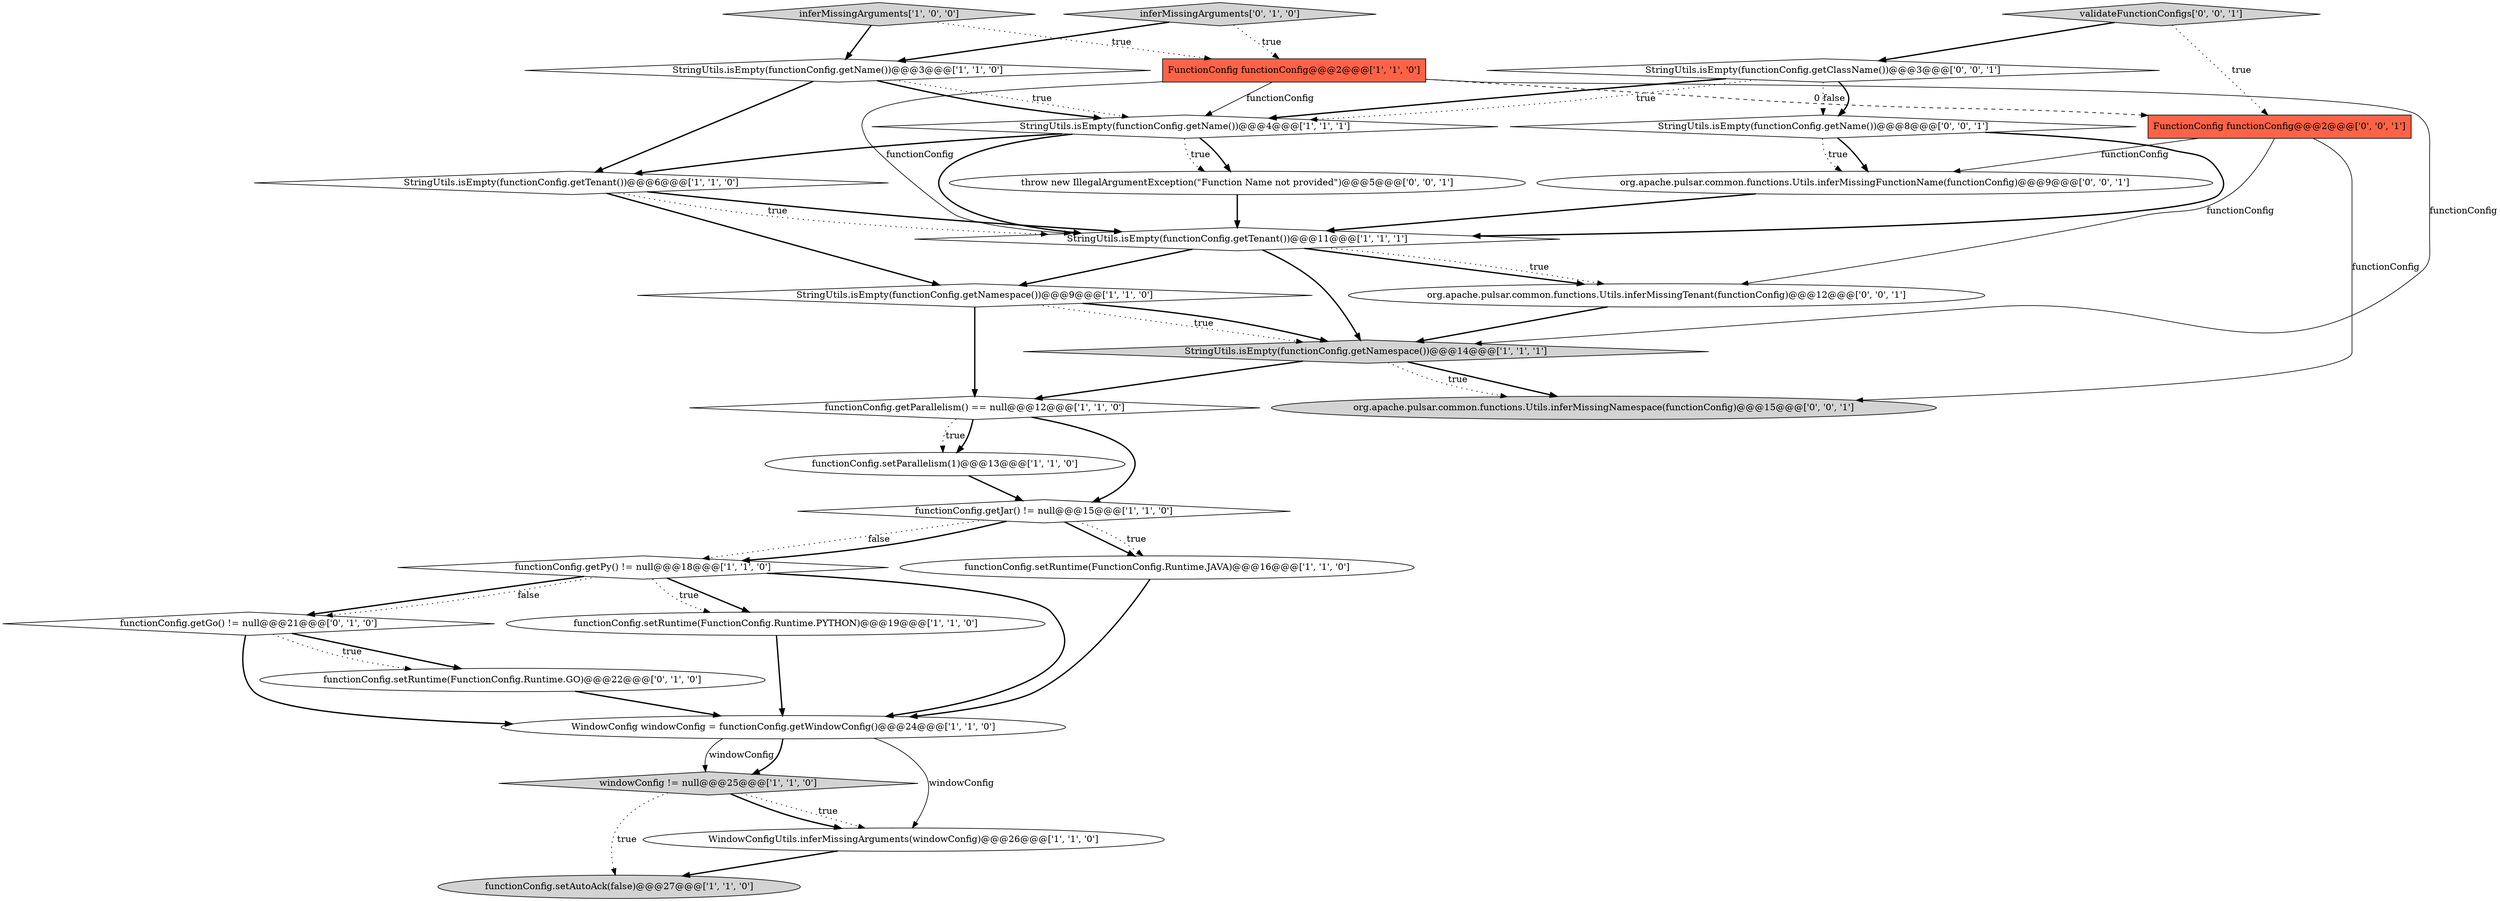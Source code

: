 digraph {
16 [style = filled, label = "functionConfig.setParallelism(1)@@@13@@@['1', '1', '0']", fillcolor = white, shape = ellipse image = "AAA0AAABBB1BBB"];
19 [style = filled, label = "functionConfig.setRuntime(FunctionConfig.Runtime.GO)@@@22@@@['0', '1', '0']", fillcolor = white, shape = ellipse image = "AAA1AAABBB2BBB"];
3 [style = filled, label = "WindowConfig windowConfig = functionConfig.getWindowConfig()@@@24@@@['1', '1', '0']", fillcolor = white, shape = ellipse image = "AAA0AAABBB1BBB"];
24 [style = filled, label = "org.apache.pulsar.common.functions.Utils.inferMissingFunctionName(functionConfig)@@@9@@@['0', '0', '1']", fillcolor = white, shape = ellipse image = "AAA0AAABBB3BBB"];
2 [style = filled, label = "StringUtils.isEmpty(functionConfig.getNamespace())@@@14@@@['1', '1', '1']", fillcolor = lightgray, shape = diamond image = "AAA0AAABBB1BBB"];
23 [style = filled, label = "validateFunctionConfigs['0', '0', '1']", fillcolor = lightgray, shape = diamond image = "AAA0AAABBB3BBB"];
26 [style = filled, label = "org.apache.pulsar.common.functions.Utils.inferMissingNamespace(functionConfig)@@@15@@@['0', '0', '1']", fillcolor = lightgray, shape = ellipse image = "AAA0AAABBB3BBB"];
15 [style = filled, label = "inferMissingArguments['1', '0', '0']", fillcolor = lightgray, shape = diamond image = "AAA0AAABBB1BBB"];
9 [style = filled, label = "windowConfig != null@@@25@@@['1', '1', '0']", fillcolor = lightgray, shape = diamond image = "AAA0AAABBB1BBB"];
20 [style = filled, label = "inferMissingArguments['0', '1', '0']", fillcolor = lightgray, shape = diamond image = "AAA0AAABBB2BBB"];
25 [style = filled, label = "StringUtils.isEmpty(functionConfig.getClassName())@@@3@@@['0', '0', '1']", fillcolor = white, shape = diamond image = "AAA0AAABBB3BBB"];
6 [style = filled, label = "functionConfig.getJar() != null@@@15@@@['1', '1', '0']", fillcolor = white, shape = diamond image = "AAA0AAABBB1BBB"];
5 [style = filled, label = "functionConfig.setRuntime(FunctionConfig.Runtime.PYTHON)@@@19@@@['1', '1', '0']", fillcolor = white, shape = ellipse image = "AAA0AAABBB1BBB"];
18 [style = filled, label = "functionConfig.getGo() != null@@@21@@@['0', '1', '0']", fillcolor = white, shape = diamond image = "AAA1AAABBB2BBB"];
4 [style = filled, label = "StringUtils.isEmpty(functionConfig.getTenant())@@@11@@@['1', '1', '1']", fillcolor = white, shape = diamond image = "AAA0AAABBB1BBB"];
12 [style = filled, label = "functionConfig.getParallelism() == null@@@12@@@['1', '1', '0']", fillcolor = white, shape = diamond image = "AAA0AAABBB1BBB"];
10 [style = filled, label = "functionConfig.setAutoAck(false)@@@27@@@['1', '1', '0']", fillcolor = lightgray, shape = ellipse image = "AAA0AAABBB1BBB"];
1 [style = filled, label = "StringUtils.isEmpty(functionConfig.getName())@@@3@@@['1', '1', '0']", fillcolor = white, shape = diamond image = "AAA0AAABBB1BBB"];
0 [style = filled, label = "FunctionConfig functionConfig@@@2@@@['1', '1', '0']", fillcolor = tomato, shape = box image = "AAA0AAABBB1BBB"];
8 [style = filled, label = "StringUtils.isEmpty(functionConfig.getTenant())@@@6@@@['1', '1', '0']", fillcolor = white, shape = diamond image = "AAA0AAABBB1BBB"];
14 [style = filled, label = "functionConfig.getPy() != null@@@18@@@['1', '1', '0']", fillcolor = white, shape = diamond image = "AAA0AAABBB1BBB"];
7 [style = filled, label = "StringUtils.isEmpty(functionConfig.getNamespace())@@@9@@@['1', '1', '0']", fillcolor = white, shape = diamond image = "AAA0AAABBB1BBB"];
11 [style = filled, label = "StringUtils.isEmpty(functionConfig.getName())@@@4@@@['1', '1', '1']", fillcolor = white, shape = diamond image = "AAA0AAABBB1BBB"];
17 [style = filled, label = "functionConfig.setRuntime(FunctionConfig.Runtime.JAVA)@@@16@@@['1', '1', '0']", fillcolor = white, shape = ellipse image = "AAA0AAABBB1BBB"];
27 [style = filled, label = "org.apache.pulsar.common.functions.Utils.inferMissingTenant(functionConfig)@@@12@@@['0', '0', '1']", fillcolor = white, shape = ellipse image = "AAA0AAABBB3BBB"];
21 [style = filled, label = "throw new IllegalArgumentException(\"Function Name not provided\")@@@5@@@['0', '0', '1']", fillcolor = white, shape = ellipse image = "AAA0AAABBB3BBB"];
22 [style = filled, label = "StringUtils.isEmpty(functionConfig.getName())@@@8@@@['0', '0', '1']", fillcolor = white, shape = diamond image = "AAA0AAABBB3BBB"];
28 [style = filled, label = "FunctionConfig functionConfig@@@2@@@['0', '0', '1']", fillcolor = tomato, shape = box image = "AAA0AAABBB3BBB"];
13 [style = filled, label = "WindowConfigUtils.inferMissingArguments(windowConfig)@@@26@@@['1', '1', '0']", fillcolor = white, shape = ellipse image = "AAA0AAABBB1BBB"];
7->2 [style = dotted, label="true"];
14->5 [style = bold, label=""];
18->3 [style = bold, label=""];
19->3 [style = bold, label=""];
28->26 [style = solid, label="functionConfig"];
11->4 [style = bold, label=""];
23->25 [style = bold, label=""];
4->7 [style = bold, label=""];
15->1 [style = bold, label=""];
1->11 [style = dotted, label="true"];
25->11 [style = dotted, label="true"];
14->3 [style = bold, label=""];
14->18 [style = bold, label=""];
14->5 [style = dotted, label="true"];
8->4 [style = bold, label=""];
0->4 [style = solid, label="functionConfig"];
11->21 [style = bold, label=""];
2->26 [style = bold, label=""];
22->24 [style = bold, label=""];
12->16 [style = dotted, label="true"];
9->13 [style = dotted, label="true"];
1->8 [style = bold, label=""];
9->13 [style = bold, label=""];
24->4 [style = bold, label=""];
4->27 [style = bold, label=""];
6->17 [style = bold, label=""];
11->21 [style = dotted, label="true"];
17->3 [style = bold, label=""];
20->0 [style = dotted, label="true"];
6->17 [style = dotted, label="true"];
9->10 [style = dotted, label="true"];
3->13 [style = solid, label="windowConfig"];
25->22 [style = dotted, label="false"];
1->11 [style = bold, label=""];
28->27 [style = solid, label="functionConfig"];
12->16 [style = bold, label=""];
20->1 [style = bold, label=""];
25->11 [style = bold, label=""];
15->0 [style = dotted, label="true"];
4->2 [style = bold, label=""];
6->14 [style = dotted, label="false"];
3->9 [style = solid, label="windowConfig"];
6->14 [style = bold, label=""];
7->12 [style = bold, label=""];
2->26 [style = dotted, label="true"];
22->24 [style = dotted, label="true"];
18->19 [style = bold, label=""];
11->8 [style = bold, label=""];
28->24 [style = solid, label="functionConfig"];
3->9 [style = bold, label=""];
4->27 [style = dotted, label="true"];
16->6 [style = bold, label=""];
18->19 [style = dotted, label="true"];
22->4 [style = bold, label=""];
8->7 [style = bold, label=""];
23->28 [style = dotted, label="true"];
0->2 [style = solid, label="functionConfig"];
5->3 [style = bold, label=""];
14->18 [style = dotted, label="false"];
13->10 [style = bold, label=""];
0->28 [style = dashed, label="0"];
21->4 [style = bold, label=""];
25->22 [style = bold, label=""];
0->11 [style = solid, label="functionConfig"];
8->4 [style = dotted, label="true"];
2->12 [style = bold, label=""];
12->6 [style = bold, label=""];
27->2 [style = bold, label=""];
7->2 [style = bold, label=""];
}
